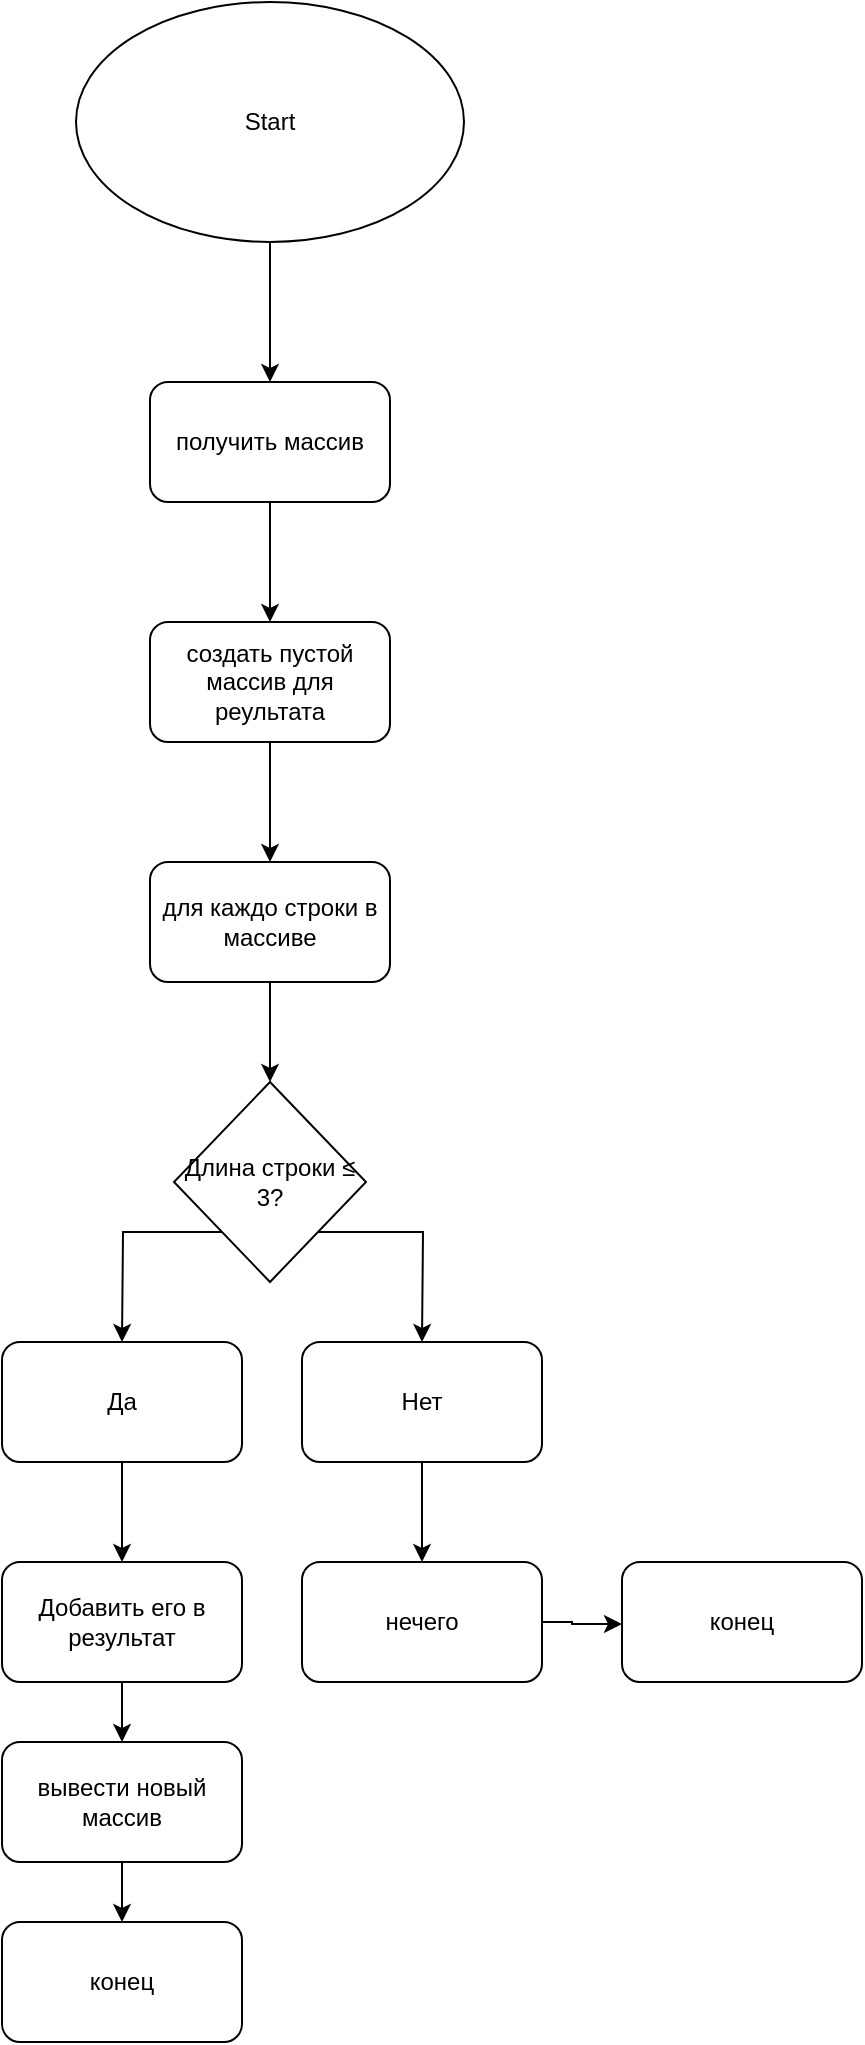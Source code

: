 <mxfile version="27.0.4">
  <diagram name="Страница — 1" id="9Gd3q6FHtaVpnI1uI7lh">
    <mxGraphModel dx="1426" dy="828" grid="1" gridSize="10" guides="1" tooltips="1" connect="1" arrows="1" fold="1" page="1" pageScale="1" pageWidth="827" pageHeight="1169" math="0" shadow="0">
      <root>
        <mxCell id="0" />
        <mxCell id="1" parent="0" />
        <mxCell id="jivDJLLt252KBazCutkm-3" style="edgeStyle=orthogonalEdgeStyle;rounded=0;orthogonalLoop=1;jettySize=auto;html=1;" edge="1" parent="1" source="jivDJLLt252KBazCutkm-2">
          <mxGeometry relative="1" as="geometry">
            <mxPoint x="414" y="200" as="targetPoint" />
          </mxGeometry>
        </mxCell>
        <mxCell id="jivDJLLt252KBazCutkm-2" value="Start" style="ellipse;whiteSpace=wrap;html=1;" vertex="1" parent="1">
          <mxGeometry x="317" y="10" width="194" height="120" as="geometry" />
        </mxCell>
        <mxCell id="jivDJLLt252KBazCutkm-5" style="edgeStyle=orthogonalEdgeStyle;rounded=0;orthogonalLoop=1;jettySize=auto;html=1;" edge="1" parent="1" source="jivDJLLt252KBazCutkm-4">
          <mxGeometry relative="1" as="geometry">
            <mxPoint x="414" y="320" as="targetPoint" />
          </mxGeometry>
        </mxCell>
        <mxCell id="jivDJLLt252KBazCutkm-4" value="получить массив" style="rounded=1;whiteSpace=wrap;html=1;" vertex="1" parent="1">
          <mxGeometry x="354" y="200" width="120" height="60" as="geometry" />
        </mxCell>
        <mxCell id="jivDJLLt252KBazCutkm-7" style="edgeStyle=orthogonalEdgeStyle;rounded=0;orthogonalLoop=1;jettySize=auto;html=1;" edge="1" parent="1" source="jivDJLLt252KBazCutkm-6">
          <mxGeometry relative="1" as="geometry">
            <mxPoint x="414" y="440" as="targetPoint" />
          </mxGeometry>
        </mxCell>
        <mxCell id="jivDJLLt252KBazCutkm-6" value="создать пустой массив для реультата" style="rounded=1;whiteSpace=wrap;html=1;" vertex="1" parent="1">
          <mxGeometry x="354" y="320" width="120" height="60" as="geometry" />
        </mxCell>
        <mxCell id="jivDJLLt252KBazCutkm-9" style="edgeStyle=orthogonalEdgeStyle;rounded=0;orthogonalLoop=1;jettySize=auto;html=1;" edge="1" parent="1" source="jivDJLLt252KBazCutkm-8">
          <mxGeometry relative="1" as="geometry">
            <mxPoint x="414" y="550" as="targetPoint" />
          </mxGeometry>
        </mxCell>
        <mxCell id="jivDJLLt252KBazCutkm-8" value="для каждо строки в массиве" style="rounded=1;whiteSpace=wrap;html=1;" vertex="1" parent="1">
          <mxGeometry x="354" y="440" width="120" height="60" as="geometry" />
        </mxCell>
        <mxCell id="jivDJLLt252KBazCutkm-12" style="edgeStyle=orthogonalEdgeStyle;rounded=0;orthogonalLoop=1;jettySize=auto;html=1;exitX=0;exitY=1;exitDx=0;exitDy=0;" edge="1" parent="1" source="jivDJLLt252KBazCutkm-11">
          <mxGeometry relative="1" as="geometry">
            <mxPoint x="340" y="680" as="targetPoint" />
          </mxGeometry>
        </mxCell>
        <mxCell id="jivDJLLt252KBazCutkm-13" style="edgeStyle=orthogonalEdgeStyle;rounded=0;orthogonalLoop=1;jettySize=auto;html=1;exitX=1;exitY=1;exitDx=0;exitDy=0;" edge="1" parent="1" source="jivDJLLt252KBazCutkm-11">
          <mxGeometry relative="1" as="geometry">
            <mxPoint x="490" y="680" as="targetPoint" />
          </mxGeometry>
        </mxCell>
        <mxCell id="jivDJLLt252KBazCutkm-11" value="&lt;div&gt;Длина строки ≤ 3?&lt;/div&gt;" style="rhombus;whiteSpace=wrap;html=1;" vertex="1" parent="1">
          <mxGeometry x="366" y="550" width="96" height="100" as="geometry" />
        </mxCell>
        <mxCell id="jivDJLLt252KBazCutkm-19" style="edgeStyle=orthogonalEdgeStyle;rounded=0;orthogonalLoop=1;jettySize=auto;html=1;" edge="1" parent="1" source="jivDJLLt252KBazCutkm-15" target="jivDJLLt252KBazCutkm-20">
          <mxGeometry relative="1" as="geometry">
            <mxPoint x="490" y="790" as="targetPoint" />
          </mxGeometry>
        </mxCell>
        <mxCell id="jivDJLLt252KBazCutkm-15" value="Нет" style="rounded=1;whiteSpace=wrap;html=1;" vertex="1" parent="1">
          <mxGeometry x="430" y="680" width="120" height="60" as="geometry" />
        </mxCell>
        <mxCell id="jivDJLLt252KBazCutkm-17" style="edgeStyle=orthogonalEdgeStyle;rounded=0;orthogonalLoop=1;jettySize=auto;html=1;" edge="1" parent="1" source="jivDJLLt252KBazCutkm-16" target="jivDJLLt252KBazCutkm-18">
          <mxGeometry relative="1" as="geometry">
            <mxPoint x="340" y="820" as="targetPoint" />
          </mxGeometry>
        </mxCell>
        <mxCell id="jivDJLLt252KBazCutkm-16" value="Да" style="rounded=1;whiteSpace=wrap;html=1;" vertex="1" parent="1">
          <mxGeometry x="280" y="680" width="120" height="60" as="geometry" />
        </mxCell>
        <mxCell id="jivDJLLt252KBazCutkm-24" value="" style="edgeStyle=orthogonalEdgeStyle;rounded=0;orthogonalLoop=1;jettySize=auto;html=1;" edge="1" parent="1" source="jivDJLLt252KBazCutkm-18" target="jivDJLLt252KBazCutkm-23">
          <mxGeometry relative="1" as="geometry" />
        </mxCell>
        <mxCell id="jivDJLLt252KBazCutkm-18" value="Добавить его в результат" style="rounded=1;whiteSpace=wrap;html=1;" vertex="1" parent="1">
          <mxGeometry x="280" y="790" width="120" height="60" as="geometry" />
        </mxCell>
        <mxCell id="jivDJLLt252KBazCutkm-21" style="edgeStyle=orthogonalEdgeStyle;rounded=0;orthogonalLoop=1;jettySize=auto;html=1;" edge="1" parent="1" source="jivDJLLt252KBazCutkm-20" target="jivDJLLt252KBazCutkm-22">
          <mxGeometry relative="1" as="geometry">
            <mxPoint x="580" y="820" as="targetPoint" />
            <Array as="points">
              <mxPoint x="565" y="820" />
              <mxPoint x="565" y="821" />
            </Array>
          </mxGeometry>
        </mxCell>
        <mxCell id="jivDJLLt252KBazCutkm-20" value="нечего" style="rounded=1;whiteSpace=wrap;html=1;" vertex="1" parent="1">
          <mxGeometry x="430" y="790" width="120" height="60" as="geometry" />
        </mxCell>
        <mxCell id="jivDJLLt252KBazCutkm-22" value="конец" style="rounded=1;whiteSpace=wrap;html=1;" vertex="1" parent="1">
          <mxGeometry x="590" y="790" width="120" height="60" as="geometry" />
        </mxCell>
        <mxCell id="jivDJLLt252KBazCutkm-26" value="" style="edgeStyle=orthogonalEdgeStyle;rounded=0;orthogonalLoop=1;jettySize=auto;html=1;" edge="1" parent="1" source="jivDJLLt252KBazCutkm-23" target="jivDJLLt252KBazCutkm-25">
          <mxGeometry relative="1" as="geometry" />
        </mxCell>
        <mxCell id="jivDJLLt252KBazCutkm-23" value="вывести новый массив" style="whiteSpace=wrap;html=1;rounded=1;" vertex="1" parent="1">
          <mxGeometry x="280" y="880" width="120" height="60" as="geometry" />
        </mxCell>
        <mxCell id="jivDJLLt252KBazCutkm-25" value="конец" style="whiteSpace=wrap;html=1;rounded=1;" vertex="1" parent="1">
          <mxGeometry x="280" y="970" width="120" height="60" as="geometry" />
        </mxCell>
      </root>
    </mxGraphModel>
  </diagram>
</mxfile>
